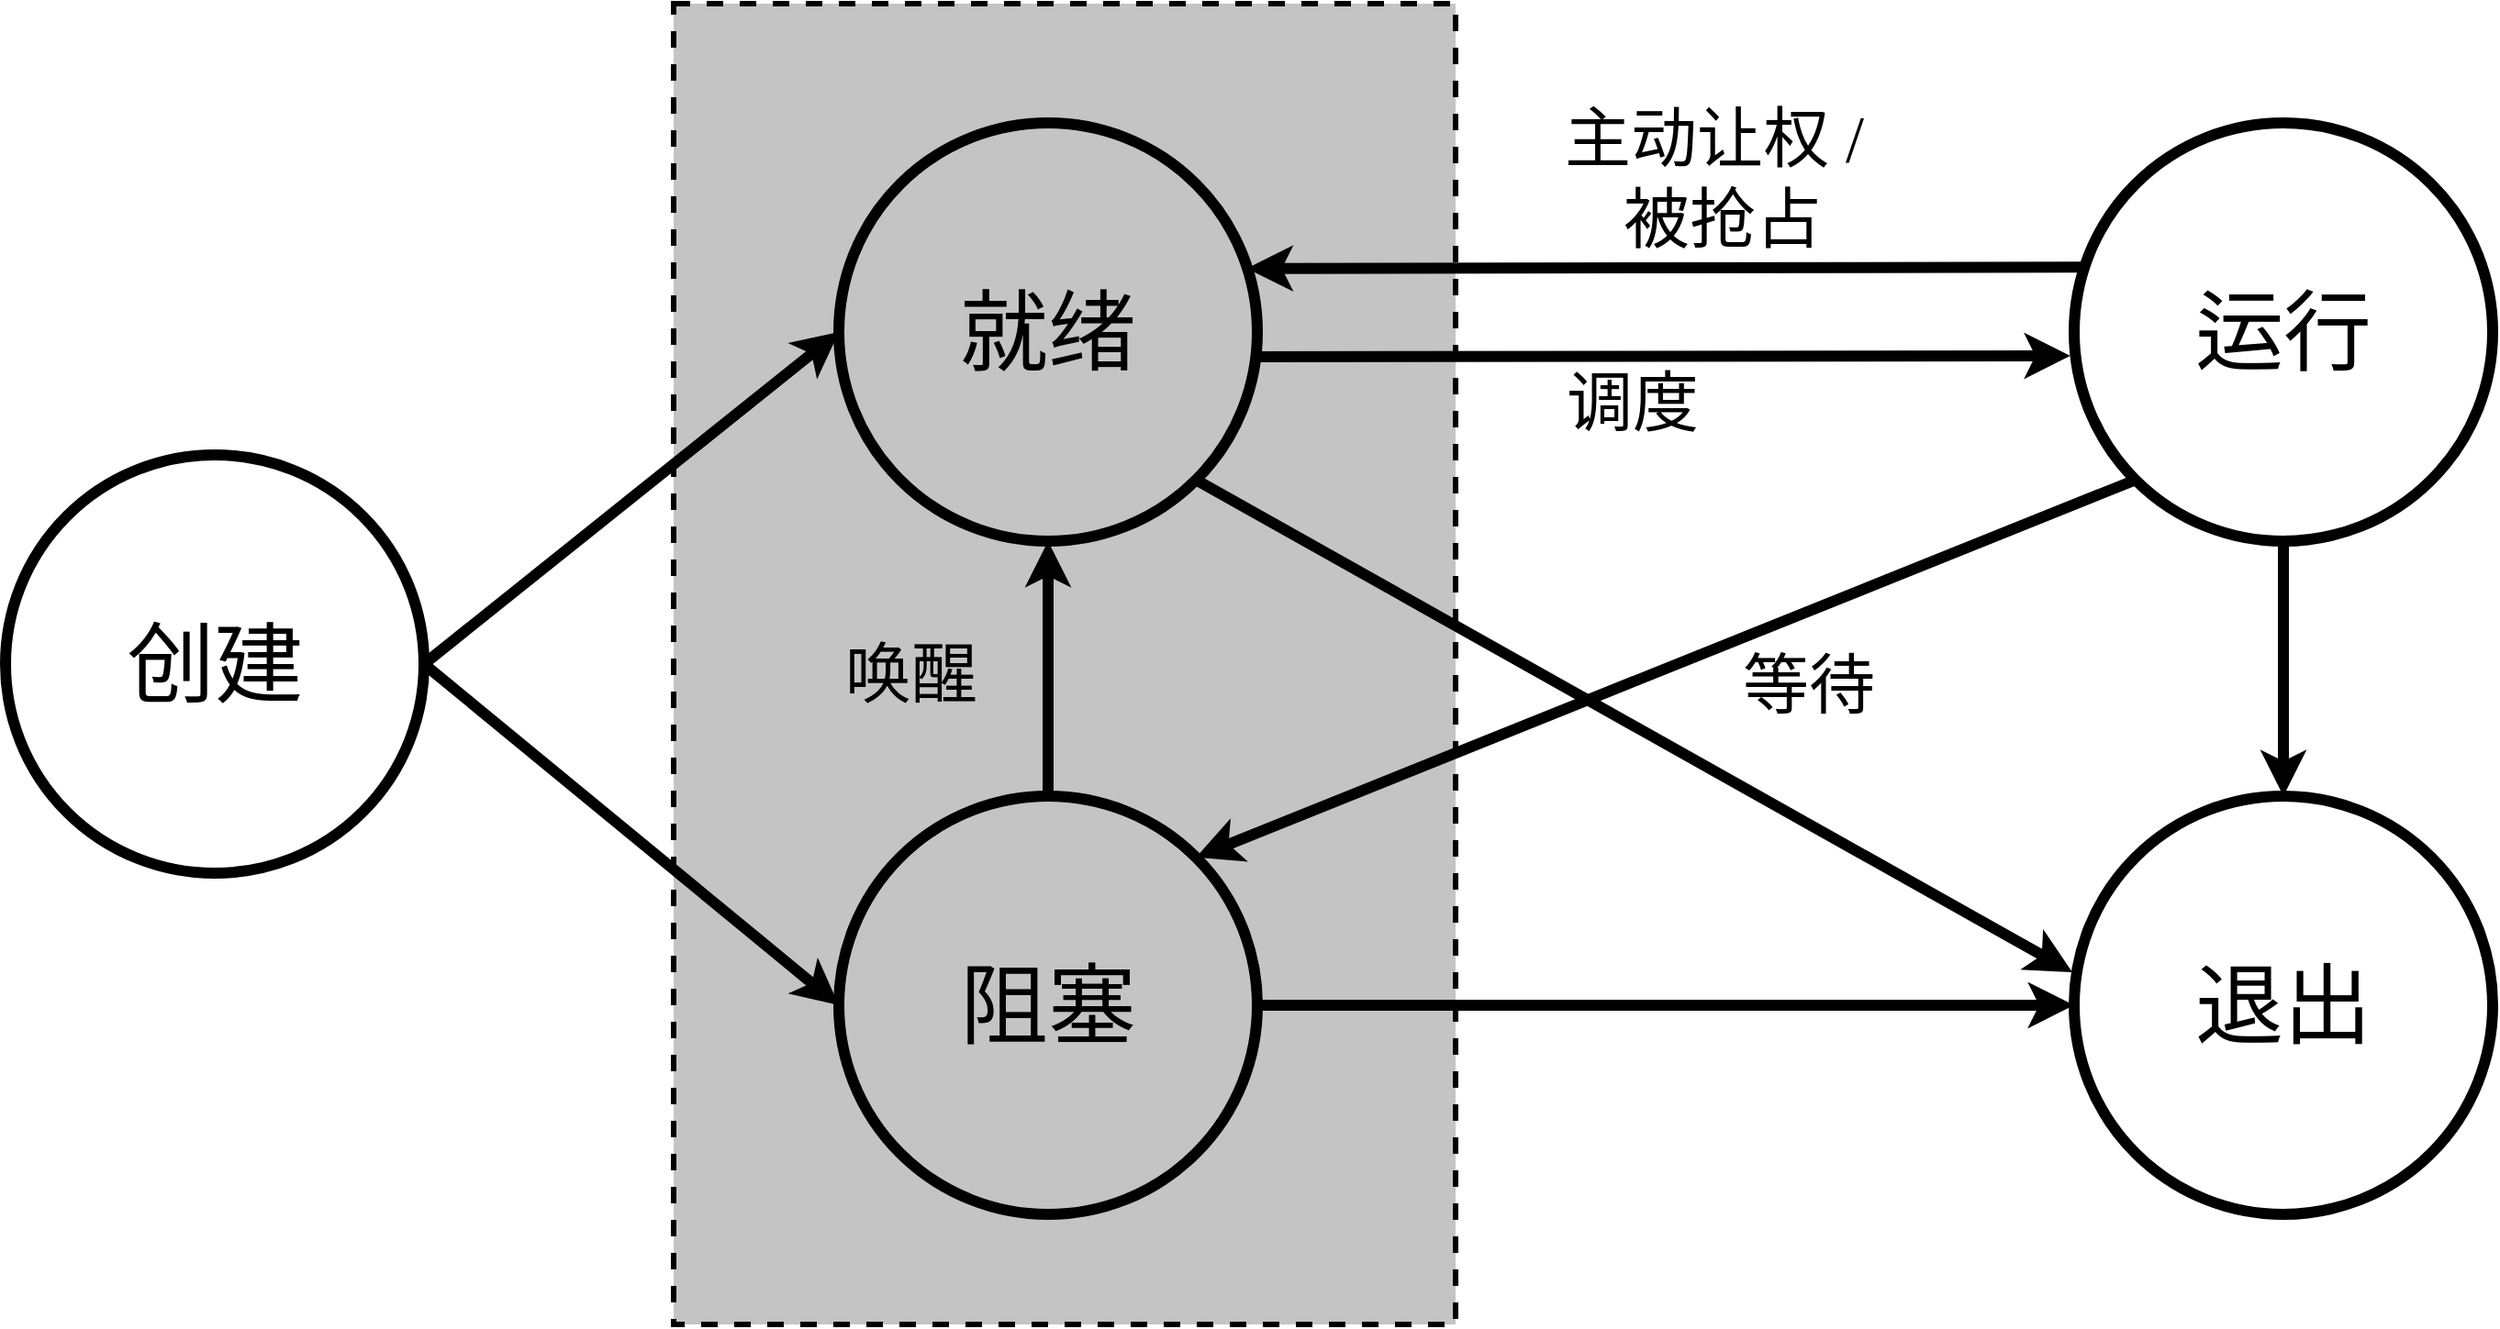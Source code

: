 <mxfile version="26.1.0">
  <diagram name="第 1 页" id="LPM2Vj5LjhQS8KYkLOUM">
    <mxGraphModel dx="4168" dy="-245" grid="1" gridSize="48" guides="1" tooltips="1" connect="1" arrows="1" fold="1" page="1" pageScale="1" pageWidth="827" pageHeight="1169" math="0" shadow="0">
      <root>
        <mxCell id="0" />
        <mxCell id="1" parent="0" />
        <mxCell id="16" value="" style="rounded=0;whiteSpace=wrap;html=1;dashed=1;fillColor=#C4C4C4;strokeWidth=3;fontFamily=宋体;" parent="1" vertex="1">
          <mxGeometry x="-1290" y="1392" width="426" height="720" as="geometry" />
        </mxCell>
        <mxCell id="crDA0Zm2AfeQVzm_l3jU-12" value="&lt;font style=&quot;font-size: 48px;&quot;&gt;退出&lt;br style=&quot;font-size: 48px;&quot;&gt;&lt;/font&gt;" style="ellipse;whiteSpace=wrap;html=1;aspect=fixed;fillColor=none;strokeColor=#000000;strokeWidth=6;shadow=0;fontColor=default;fontStyle=0;fontSize=48;fontFamily=宋体;swimlaneLine=1;container=0;" parent="1" vertex="1">
          <mxGeometry x="-527" y="1824" width="228" height="228" as="geometry" />
        </mxCell>
        <mxCell id="crDA0Zm2AfeQVzm_l3jU-11" value="&lt;font style=&quot;font-size: 48px;&quot;&gt;创建&lt;br style=&quot;font-size: 48px;&quot;&gt;&lt;/font&gt;" style="ellipse;whiteSpace=wrap;html=1;aspect=fixed;fillColor=none;strokeColor=#000000;strokeWidth=6;shadow=0;fontColor=default;fontStyle=0;fontSize=48;fontFamily=宋体;swimlaneLine=1;container=0;" parent="1" vertex="1">
          <mxGeometry x="-1654" y="1638" width="228" height="228" as="geometry" />
        </mxCell>
        <mxCell id="crDA0Zm2AfeQVzm_l3jU-44" style="rounded=0;orthogonalLoop=1;jettySize=auto;html=1;exitX=1;exitY=0.5;exitDx=0;exitDy=0;entryX=0;entryY=0.5;entryDx=0;entryDy=0;fontStyle=0;fontSize=48;fontColor=default;swimlaneLine=1;fontFamily=宋体;strokeWidth=6;" parent="1" source="crDA0Zm2AfeQVzm_l3jU-11" target="crDA0Zm2AfeQVzm_l3jU-10" edge="1">
          <mxGeometry relative="1" as="geometry" />
        </mxCell>
        <mxCell id="crDA0Zm2AfeQVzm_l3jU-9" value="&lt;font style=&quot;font-size: 48px;&quot;&gt;运行&lt;br style=&quot;font-size: 48px;&quot;&gt;&lt;/font&gt;" style="ellipse;whiteSpace=wrap;html=1;aspect=fixed;fillColor=none;strokeColor=#000000;strokeWidth=6;shadow=0;fontColor=default;fontStyle=0;fontSize=48;fontFamily=宋体;swimlaneLine=1;container=0;" parent="1" vertex="1">
          <mxGeometry x="-527" y="1457" width="228" height="228" as="geometry" />
        </mxCell>
        <mxCell id="crDA0Zm2AfeQVzm_l3jU-48" style="rounded=0;orthogonalLoop=1;jettySize=auto;html=1;exitX=0.997;exitY=0.559;exitDx=0;exitDy=0;fontStyle=0;fontSize=48;fontColor=default;swimlaneLine=1;fontFamily=宋体;strokeWidth=6;exitPerimeter=0;entryX=-0.009;entryY=0.557;entryDx=0;entryDy=0;entryPerimeter=0;" parent="1" source="crDA0Zm2AfeQVzm_l3jU-10" target="crDA0Zm2AfeQVzm_l3jU-9" edge="1">
          <mxGeometry relative="1" as="geometry">
            <mxPoint x="-727.666" y="2038.996" as="sourcePoint" />
            <mxPoint x="-563.002" y="2116.212" as="targetPoint" />
          </mxGeometry>
        </mxCell>
        <mxCell id="crDA0Zm2AfeQVzm_l3jU-66" value="&lt;font style=&quot;font-size: 36px;&quot;&gt;&lt;br&gt;&lt;/font&gt;" style="edgeLabel;html=1;align=center;verticalAlign=middle;resizable=0;points=[];labelBackgroundColor=none;fontFamily=宋体;fontSize=36;container=0;" parent="crDA0Zm2AfeQVzm_l3jU-48" vertex="1" connectable="0">
          <mxGeometry x="-0.077" relative="1" as="geometry">
            <mxPoint x="68" y="48" as="offset" />
          </mxGeometry>
        </mxCell>
        <mxCell id="17" value="&lt;font&gt;&lt;span style=&quot;font-size: 36px;&quot;&gt;调度&lt;/span&gt;&lt;/font&gt;" style="edgeLabel;html=1;align=center;verticalAlign=middle;resizable=0;points=[];labelBackgroundColor=none;fontFamily=宋体;" parent="crDA0Zm2AfeQVzm_l3jU-48" vertex="1" connectable="0">
          <mxGeometry x="-0.345" y="4" relative="1" as="geometry">
            <mxPoint x="59" y="29" as="offset" />
          </mxGeometry>
        </mxCell>
        <mxCell id="crDA0Zm2AfeQVzm_l3jU-49" style="rounded=0;orthogonalLoop=1;jettySize=auto;html=1;entryX=0.975;entryY=0.348;entryDx=0;entryDy=0;fontStyle=0;fontSize=48;fontColor=default;swimlaneLine=1;fontFamily=宋体;strokeWidth=6;entryPerimeter=0;exitX=0.021;exitY=0.345;exitDx=0;exitDy=0;exitPerimeter=0;" parent="1" source="crDA0Zm2AfeQVzm_l3jU-9" target="crDA0Zm2AfeQVzm_l3jU-10" edge="1">
          <mxGeometry relative="1" as="geometry">
            <mxPoint x="-864" y="1536" as="sourcePoint" />
          </mxGeometry>
        </mxCell>
        <mxCell id="crDA0Zm2AfeQVzm_l3jU-65" value="主动让权 /&amp;nbsp;&lt;br&gt;被抢占" style="edgeLabel;html=1;align=center;verticalAlign=middle;resizable=0;points=[];labelBackgroundColor=none;fontFamily=宋体;fontSize=36;container=0;" parent="crDA0Zm2AfeQVzm_l3jU-49" vertex="1" connectable="0">
          <mxGeometry x="0.451" y="-1" relative="1" as="geometry">
            <mxPoint x="133" y="-47" as="offset" />
          </mxGeometry>
        </mxCell>
        <mxCell id="crDA0Zm2AfeQVzm_l3jU-51" style="rounded=0;orthogonalLoop=1;jettySize=auto;html=1;exitX=0.5;exitY=1;exitDx=0;exitDy=0;fontStyle=0;fontSize=48;fontColor=default;swimlaneLine=1;fontFamily=宋体;strokeWidth=6;" parent="1" source="crDA0Zm2AfeQVzm_l3jU-9" target="crDA0Zm2AfeQVzm_l3jU-12" edge="1">
          <mxGeometry relative="1" as="geometry" />
        </mxCell>
        <mxCell id="4" style="rounded=0;orthogonalLoop=1;jettySize=auto;html=1;fontStyle=0;fontSize=48;fontColor=default;swimlaneLine=1;fontFamily=宋体;strokeWidth=6;exitX=0;exitY=1;exitDx=0;exitDy=0;entryX=1;entryY=0;entryDx=0;entryDy=0;" parent="1" source="crDA0Zm2AfeQVzm_l3jU-9" target="3" edge="1">
          <mxGeometry relative="1" as="geometry">
            <mxPoint x="-310.0" y="2186" as="sourcePoint" />
            <mxPoint x="-580" y="1920" as="targetPoint" />
          </mxGeometry>
        </mxCell>
        <mxCell id="5" value="&lt;font style=&quot;font-size: 36px;&quot;&gt;等待&lt;br&gt;&lt;/font&gt;" style="edgeLabel;html=1;align=center;verticalAlign=middle;resizable=0;points=[];labelBackgroundColor=none;fontFamily=宋体;fontSize=36;container=0;" parent="4" vertex="1" connectable="0">
          <mxGeometry x="0.738" relative="1" as="geometry">
            <mxPoint x="266" y="-67" as="offset" />
          </mxGeometry>
        </mxCell>
        <mxCell id="X8zho-kptmAe5dVYuAws-7" style="rounded=0;orthogonalLoop=1;jettySize=auto;html=1;exitX=1;exitY=0.5;exitDx=0;exitDy=0;entryX=0;entryY=0.5;entryDx=0;entryDy=0;fontStyle=0;fontSize=48;fontColor=default;swimlaneLine=1;fontFamily=宋体;strokeWidth=6;" parent="1" source="crDA0Zm2AfeQVzm_l3jU-11" target="3" edge="1">
          <mxGeometry relative="1" as="geometry">
            <mxPoint x="-1020" y="1913" as="sourcePoint" />
            <mxPoint x="-964" y="1913" as="targetPoint" />
            <Array as="points" />
          </mxGeometry>
        </mxCell>
        <mxCell id="crDA0Zm2AfeQVzm_l3jU-10" value="&lt;font style=&quot;font-size: 48px;&quot;&gt;就绪&lt;br style=&quot;font-size: 48px;&quot;&gt;&lt;/font&gt;" style="ellipse;whiteSpace=wrap;html=1;aspect=fixed;fillColor=none;strokeColor=#000000;strokeWidth=6;shadow=0;fontColor=default;fontStyle=0;fontSize=48;fontFamily=宋体;swimlaneLine=1;container=0;" parent="1" vertex="1">
          <mxGeometry x="-1200" y="1457" width="228" height="228" as="geometry" />
        </mxCell>
        <mxCell id="9" style="edgeStyle=none;html=1;exitX=1;exitY=0.5;exitDx=0;exitDy=0;entryX=0;entryY=0.5;entryDx=0;entryDy=0;strokeWidth=6;fontFamily=宋体;" parent="1" source="3" target="crDA0Zm2AfeQVzm_l3jU-12" edge="1">
          <mxGeometry relative="1" as="geometry" />
        </mxCell>
        <mxCell id="3" value="&lt;font style=&quot;font-size: 48px;&quot;&gt;阻塞&lt;br style=&quot;font-size: 48px;&quot;&gt;&lt;/font&gt;" style="ellipse;whiteSpace=wrap;html=1;aspect=fixed;fillColor=none;strokeColor=#000000;strokeWidth=6;shadow=0;fontColor=default;fontStyle=0;fontSize=48;fontFamily=宋体;swimlaneLine=1;container=0;" parent="1" vertex="1">
          <mxGeometry x="-1200" y="1824" width="228" height="228" as="geometry" />
        </mxCell>
        <mxCell id="6" style="rounded=0;orthogonalLoop=1;jettySize=auto;html=1;exitX=0.5;exitY=0;exitDx=0;exitDy=0;entryX=0.5;entryY=1;entryDx=0;entryDy=0;fontStyle=0;fontSize=48;fontColor=default;swimlaneLine=1;fontFamily=宋体;strokeWidth=6;" parent="1" source="3" target="crDA0Zm2AfeQVzm_l3jU-10" edge="1">
          <mxGeometry relative="1" as="geometry">
            <mxPoint x="-850.0" y="2333" as="sourcePoint" />
            <mxPoint x="-850.0" y="2027" as="targetPoint" />
          </mxGeometry>
        </mxCell>
        <mxCell id="7" value="&lt;font style=&quot;font-size: 36px;&quot;&gt;唤醒&lt;/font&gt;" style="edgeLabel;html=1;align=center;verticalAlign=middle;resizable=0;points=[];fontColor=default;labelBackgroundColor=none;fontFamily=宋体;fontSize=36;container=0;" parent="6" vertex="1" connectable="0">
          <mxGeometry x="0.138" y="-3" relative="1" as="geometry">
            <mxPoint x="-78" y="13" as="offset" />
          </mxGeometry>
        </mxCell>
        <mxCell id="PcCMAOFZ2jnQJe2ow0qI-17" style="edgeStyle=none;html=1;exitX=1;exitY=1;exitDx=0;exitDy=0;strokeWidth=6;fontFamily=宋体;" edge="1" parent="1" source="crDA0Zm2AfeQVzm_l3jU-10">
          <mxGeometry relative="1" as="geometry">
            <mxPoint x="-924" y="1986" as="sourcePoint" />
            <mxPoint x="-528" y="1920" as="targetPoint" />
          </mxGeometry>
        </mxCell>
      </root>
    </mxGraphModel>
  </diagram>
</mxfile>
